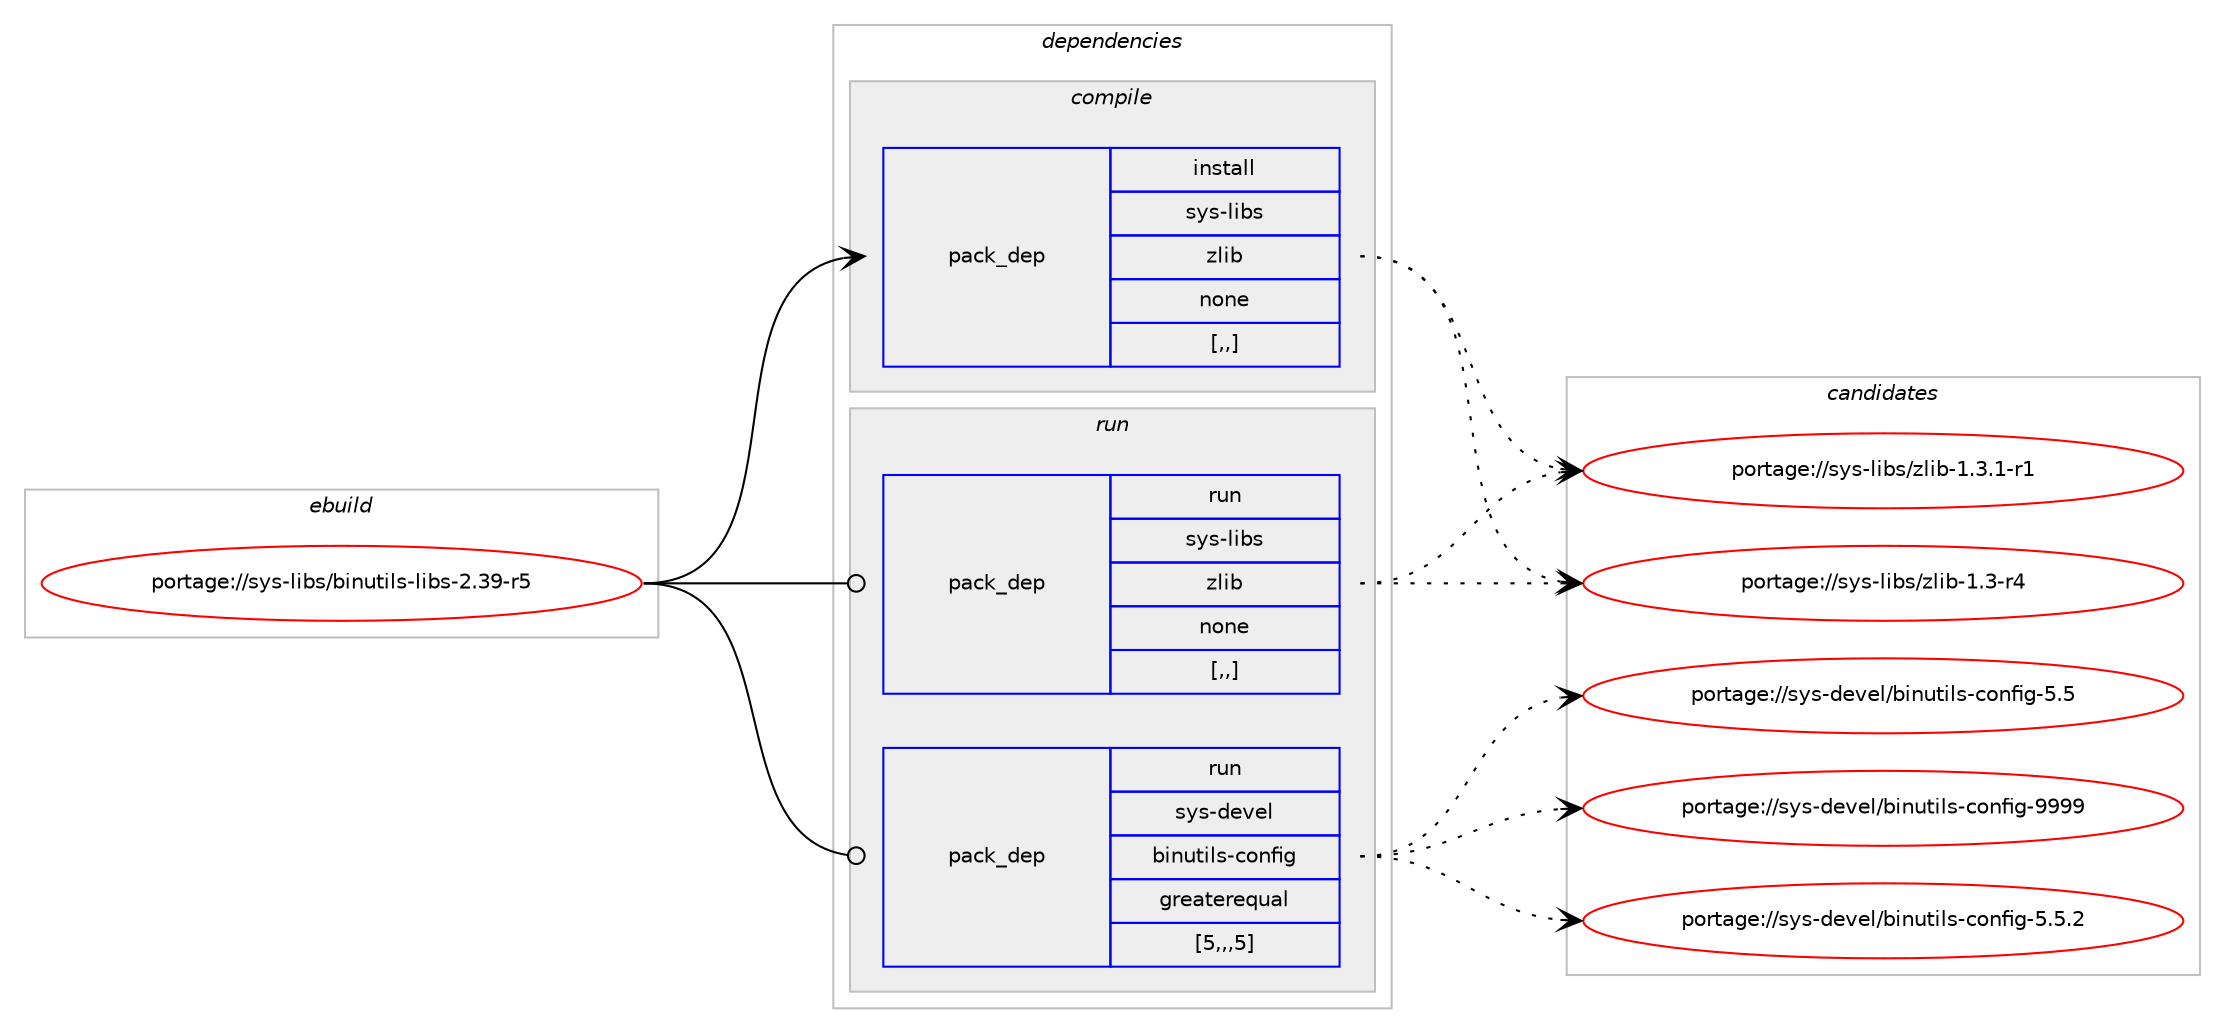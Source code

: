 digraph prolog {

# *************
# Graph options
# *************

newrank=true;
concentrate=true;
compound=true;
graph [rankdir=LR,fontname=Helvetica,fontsize=10,ranksep=1.5];#, ranksep=2.5, nodesep=0.2];
edge  [arrowhead=vee];
node  [fontname=Helvetica,fontsize=10];

# **********
# The ebuild
# **********

subgraph cluster_leftcol {
color=gray;
label=<<i>ebuild</i>>;
id [label="portage://sys-libs/binutils-libs-2.39-r5", color=red, width=4, href="../sys-libs/binutils-libs-2.39-r5.svg"];
}

# ****************
# The dependencies
# ****************

subgraph cluster_midcol {
color=gray;
label=<<i>dependencies</i>>;
subgraph cluster_compile {
fillcolor="#eeeeee";
style=filled;
label=<<i>compile</i>>;
subgraph pack319550 {
dependency439481 [label=<<TABLE BORDER="0" CELLBORDER="1" CELLSPACING="0" CELLPADDING="4" WIDTH="220"><TR><TD ROWSPAN="6" CELLPADDING="30">pack_dep</TD></TR><TR><TD WIDTH="110">install</TD></TR><TR><TD>sys-libs</TD></TR><TR><TD>zlib</TD></TR><TR><TD>none</TD></TR><TR><TD>[,,]</TD></TR></TABLE>>, shape=none, color=blue];
}
id:e -> dependency439481:w [weight=20,style="solid",arrowhead="vee"];
}
subgraph cluster_compileandrun {
fillcolor="#eeeeee";
style=filled;
label=<<i>compile and run</i>>;
}
subgraph cluster_run {
fillcolor="#eeeeee";
style=filled;
label=<<i>run</i>>;
subgraph pack319551 {
dependency439482 [label=<<TABLE BORDER="0" CELLBORDER="1" CELLSPACING="0" CELLPADDING="4" WIDTH="220"><TR><TD ROWSPAN="6" CELLPADDING="30">pack_dep</TD></TR><TR><TD WIDTH="110">run</TD></TR><TR><TD>sys-devel</TD></TR><TR><TD>binutils-config</TD></TR><TR><TD>greaterequal</TD></TR><TR><TD>[5,,,5]</TD></TR></TABLE>>, shape=none, color=blue];
}
id:e -> dependency439482:w [weight=20,style="solid",arrowhead="odot"];
subgraph pack319552 {
dependency439483 [label=<<TABLE BORDER="0" CELLBORDER="1" CELLSPACING="0" CELLPADDING="4" WIDTH="220"><TR><TD ROWSPAN="6" CELLPADDING="30">pack_dep</TD></TR><TR><TD WIDTH="110">run</TD></TR><TR><TD>sys-libs</TD></TR><TR><TD>zlib</TD></TR><TR><TD>none</TD></TR><TR><TD>[,,]</TD></TR></TABLE>>, shape=none, color=blue];
}
id:e -> dependency439483:w [weight=20,style="solid",arrowhead="odot"];
}
}

# **************
# The candidates
# **************

subgraph cluster_choices {
rank=same;
color=gray;
label=<<i>candidates</i>>;

subgraph choice319550 {
color=black;
nodesep=1;
choice115121115451081059811547122108105984549465146494511449 [label="portage://sys-libs/zlib-1.3.1-r1", color=red, width=4,href="../sys-libs/zlib-1.3.1-r1.svg"];
choice11512111545108105981154712210810598454946514511452 [label="portage://sys-libs/zlib-1.3-r4", color=red, width=4,href="../sys-libs/zlib-1.3-r4.svg"];
dependency439481:e -> choice115121115451081059811547122108105984549465146494511449:w [style=dotted,weight="100"];
dependency439481:e -> choice11512111545108105981154712210810598454946514511452:w [style=dotted,weight="100"];
}
subgraph choice319551 {
color=black;
nodesep=1;
choice11512111545100101118101108479810511011711610510811545991111101021051034557575757 [label="portage://sys-devel/binutils-config-9999", color=red, width=4,href="../sys-devel/binutils-config-9999.svg"];
choice1151211154510010111810110847981051101171161051081154599111110102105103455346534650 [label="portage://sys-devel/binutils-config-5.5.2", color=red, width=4,href="../sys-devel/binutils-config-5.5.2.svg"];
choice115121115451001011181011084798105110117116105108115459911111010210510345534653 [label="portage://sys-devel/binutils-config-5.5", color=red, width=4,href="../sys-devel/binutils-config-5.5.svg"];
dependency439482:e -> choice11512111545100101118101108479810511011711610510811545991111101021051034557575757:w [style=dotted,weight="100"];
dependency439482:e -> choice1151211154510010111810110847981051101171161051081154599111110102105103455346534650:w [style=dotted,weight="100"];
dependency439482:e -> choice115121115451001011181011084798105110117116105108115459911111010210510345534653:w [style=dotted,weight="100"];
}
subgraph choice319552 {
color=black;
nodesep=1;
choice115121115451081059811547122108105984549465146494511449 [label="portage://sys-libs/zlib-1.3.1-r1", color=red, width=4,href="../sys-libs/zlib-1.3.1-r1.svg"];
choice11512111545108105981154712210810598454946514511452 [label="portage://sys-libs/zlib-1.3-r4", color=red, width=4,href="../sys-libs/zlib-1.3-r4.svg"];
dependency439483:e -> choice115121115451081059811547122108105984549465146494511449:w [style=dotted,weight="100"];
dependency439483:e -> choice11512111545108105981154712210810598454946514511452:w [style=dotted,weight="100"];
}
}

}
